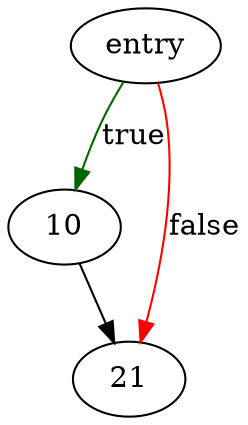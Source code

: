 digraph "incrAggDepth" {
	// Node definitions.
	2 [label=entry];
	10;
	21;

	// Edge definitions.
	2 -> 10 [
		color=darkgreen
		label=true
	];
	2 -> 21 [
		color=red
		label=false
	];
	10 -> 21;
}
